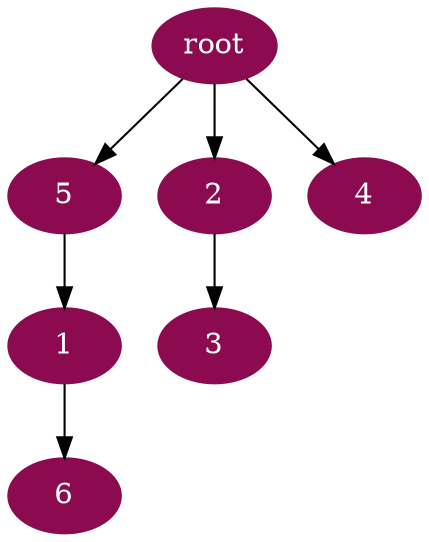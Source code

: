 digraph G {
node [color=deeppink4, style=filled, fontcolor=white];
5 -> 1;
"root" -> 2;
2 -> 3;
"root" -> 4;
"root" -> 5;
1 -> 6;
}
